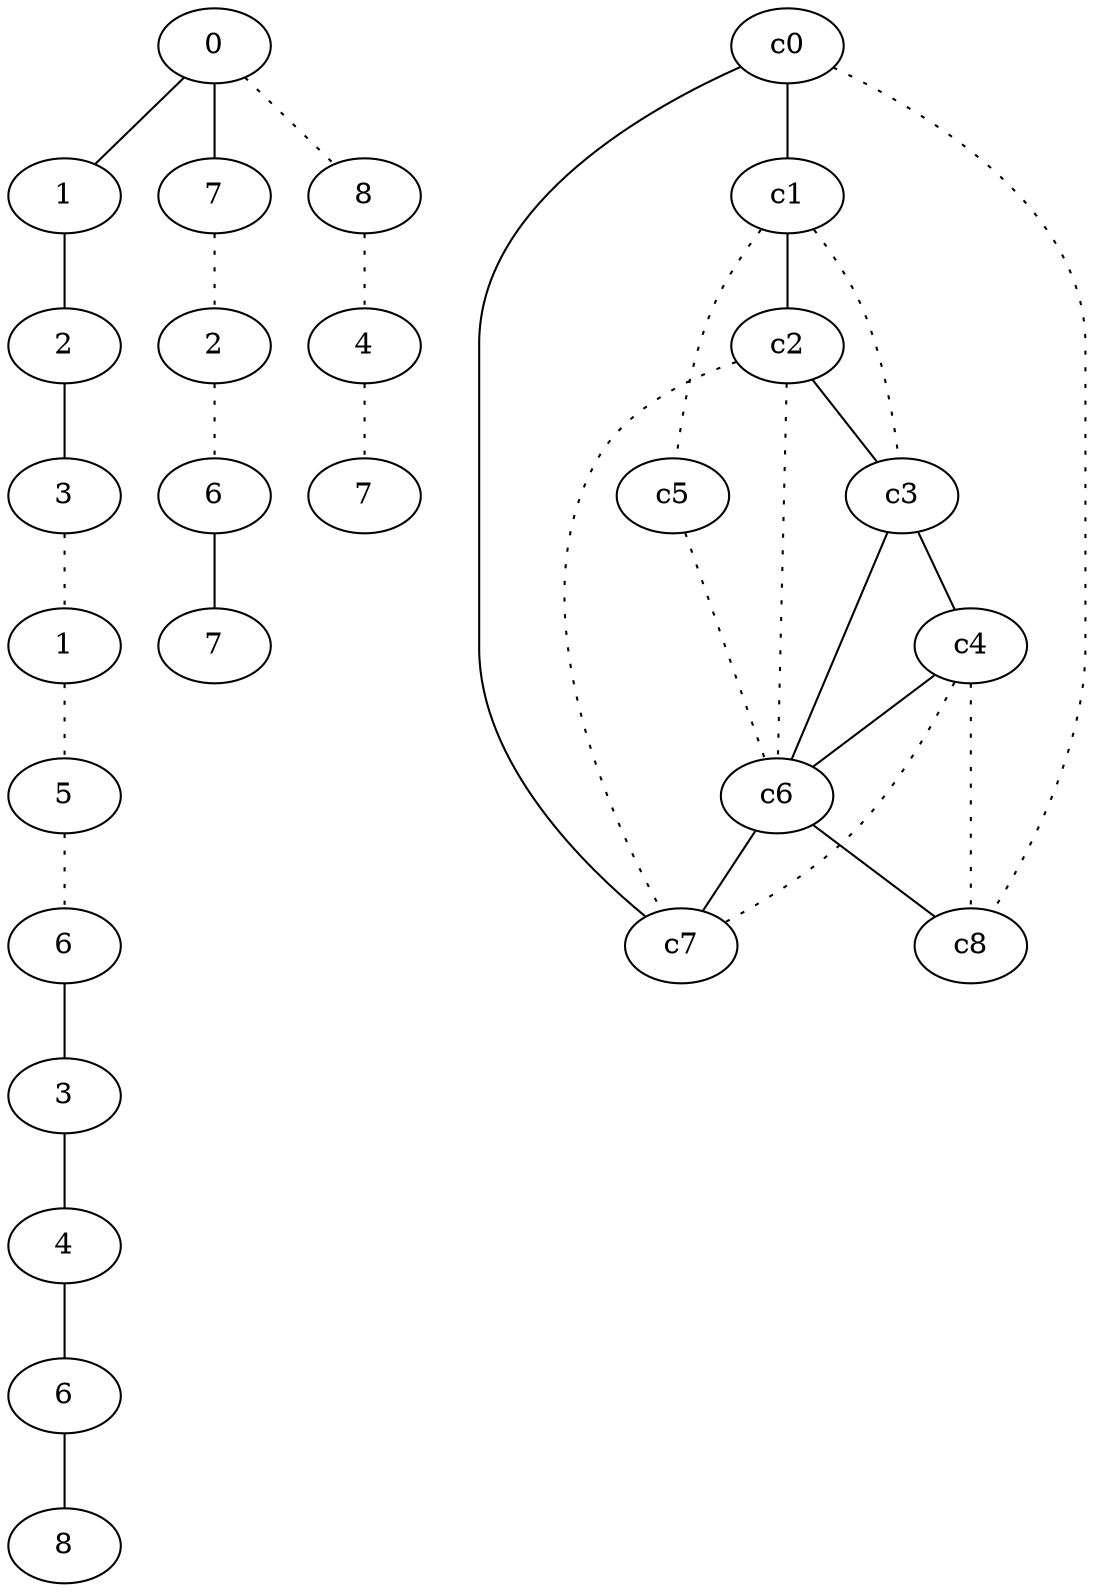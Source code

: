 graph {
a0[label=0];
a1[label=1];
a2[label=2];
a3[label=3];
a4[label=1];
a5[label=5];
a6[label=6];
a7[label=3];
a8[label=4];
a9[label=6];
a10[label=8];
a11[label=7];
a12[label=2];
a13[label=6];
a14[label=7];
a15[label=8];
a16[label=4];
a17[label=7];
a0 -- a1;
a0 -- a11;
a0 -- a15 [style=dotted];
a1 -- a2;
a2 -- a3;
a3 -- a4 [style=dotted];
a4 -- a5 [style=dotted];
a5 -- a6 [style=dotted];
a6 -- a7;
a7 -- a8;
a8 -- a9;
a9 -- a10;
a11 -- a12 [style=dotted];
a12 -- a13 [style=dotted];
a13 -- a14;
a15 -- a16 [style=dotted];
a16 -- a17 [style=dotted];
c0 -- c1;
c0 -- c7;
c0 -- c8 [style=dotted];
c1 -- c2;
c1 -- c3 [style=dotted];
c1 -- c5 [style=dotted];
c2 -- c3;
c2 -- c6 [style=dotted];
c2 -- c7 [style=dotted];
c3 -- c4;
c3 -- c6;
c4 -- c6;
c4 -- c7 [style=dotted];
c4 -- c8 [style=dotted];
c5 -- c6 [style=dotted];
c6 -- c7;
c6 -- c8;
}
